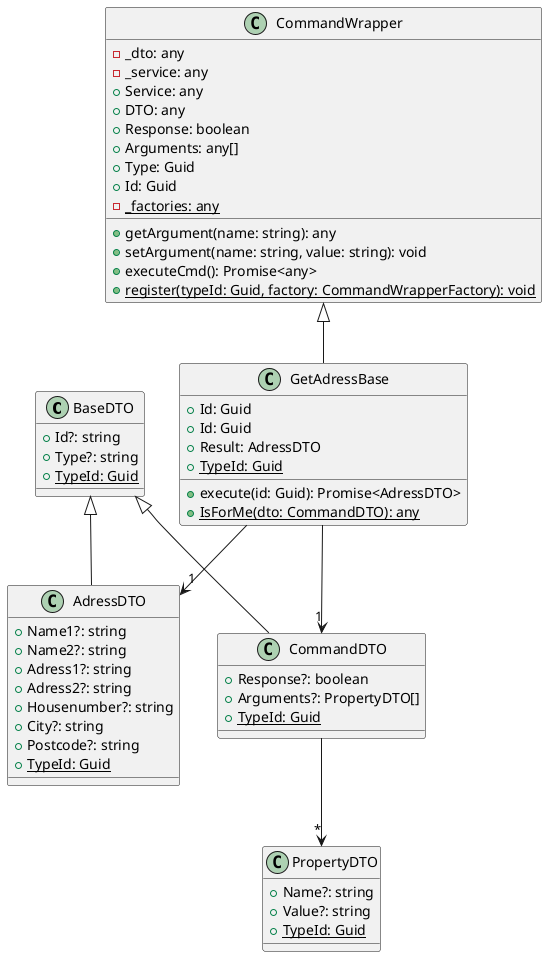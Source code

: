 @startuml
class BaseDTO {
    +Id?: string
    +Type?: string
    +{static} TypeId: Guid
}
class AdressDTO extends BaseDTO {
    +Name1?: string
    +Name2?: string
    +Adress1?: string
    +Adress2?: string
    +Housenumber?: string
    +City?: string
    +Postcode?: string
    +{static} TypeId: Guid
}
class CommandWrapper {
    -_dto: any
    -_service: any
    +Service: any
    +DTO: any
    +Response: boolean
    +Arguments: any[]
    +Type: Guid
    +Id: Guid
    +getArgument(name: string): any
    +setArgument(name: string, value: string): void
    +executeCmd(): Promise<any>
    -{static} _factories: any
    +{static} register(typeId: Guid, factory: CommandWrapperFactory): void
}
class PropertyDTO {
    +Name?: string
    +Value?: string
    +{static} TypeId: Guid
}
class CommandDTO extends BaseDTO {
    +Response?: boolean
    +Arguments?: PropertyDTO[]
    +{static} TypeId: Guid
}
class GetAdressBase extends CommandWrapper {
    +Id: Guid
    +Id: Guid
    +Result: AdressDTO
    +execute(id: Guid): Promise<AdressDTO>
    +{static} TypeId: Guid
    +{static} IsForMe(dto: CommandDTO): any
}
CommandDTO --> "*" PropertyDTO
GetAdressBase --> "1" AdressDTO
GetAdressBase --> "1" CommandDTO
@enduml